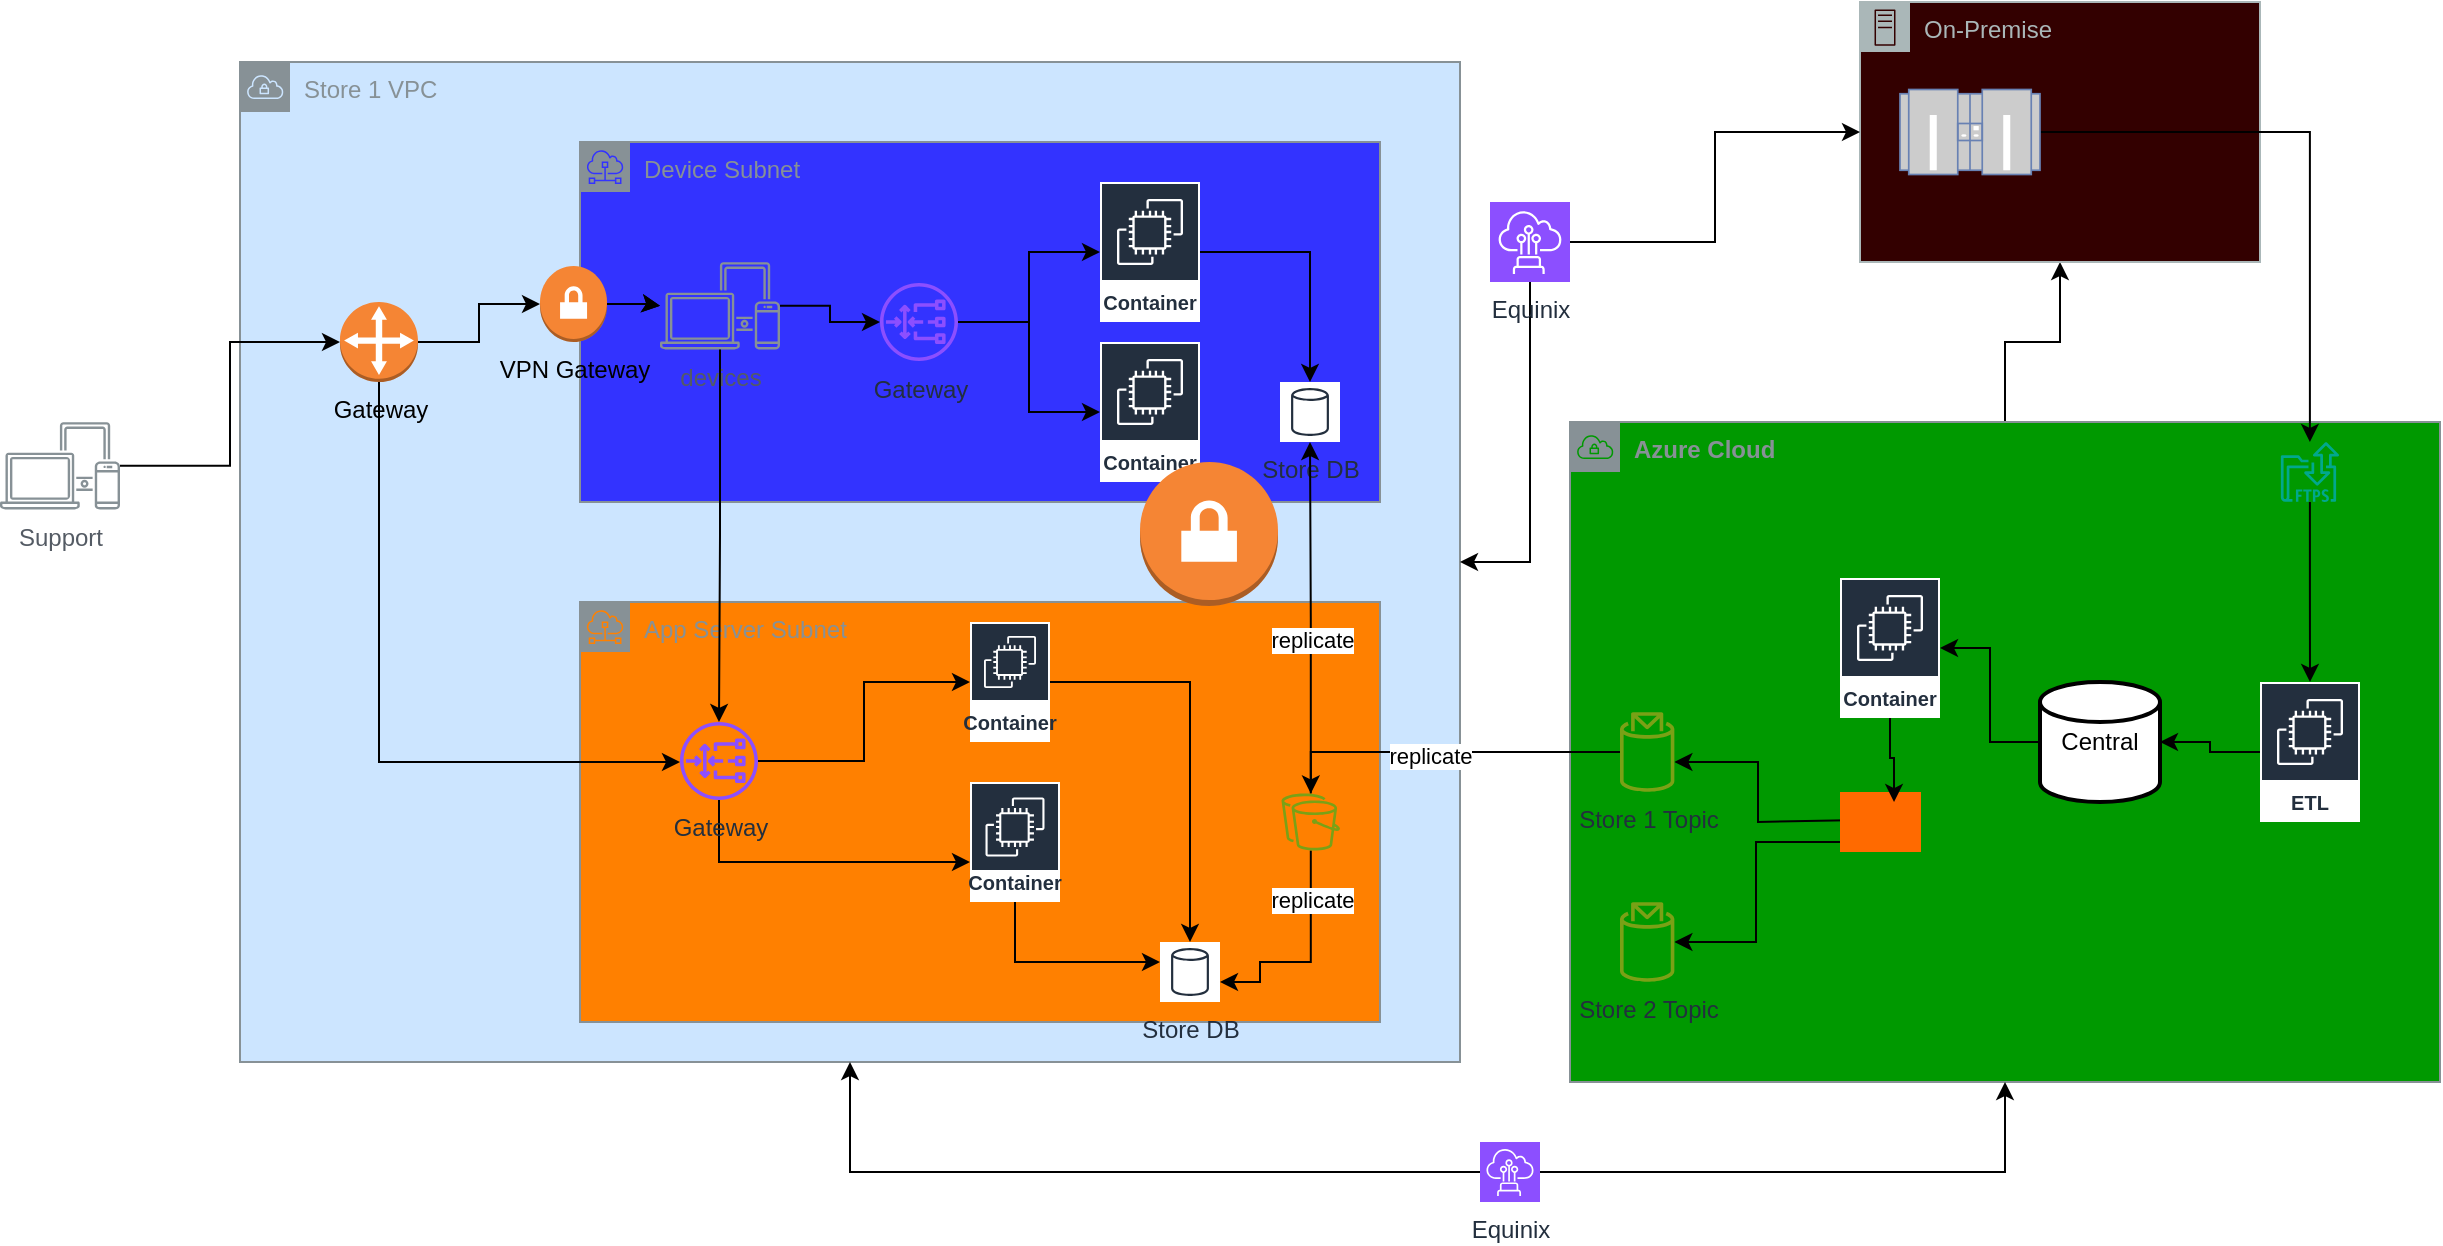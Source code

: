 <mxfile version="26.0.10">
  <diagram name="Page-1" id="Qlt7y49pJGk3R1xusdBs">
    <mxGraphModel dx="1953" dy="591" grid="1" gridSize="10" guides="1" tooltips="1" connect="1" arrows="1" fold="1" page="1" pageScale="1" pageWidth="850" pageHeight="1100" math="0" shadow="0">
      <root>
        <mxCell id="0" />
        <mxCell id="1" parent="0" />
        <mxCell id="Zt9elPk1ecMjoIfViZH1-83" value="" style="edgeStyle=orthogonalEdgeStyle;rounded=0;orthogonalLoop=1;jettySize=auto;html=1;" parent="1" source="Zt9elPk1ecMjoIfViZH1-4" target="Zt9elPk1ecMjoIfViZH1-8" edge="1">
          <mxGeometry relative="1" as="geometry" />
        </mxCell>
        <mxCell id="Zt9elPk1ecMjoIfViZH1-4" value="&lt;b&gt;Azure Cloud&lt;/b&gt;" style="sketch=0;outlineConnect=0;gradientColor=none;html=1;whiteSpace=wrap;fontSize=12;fontStyle=0;shape=mxgraph.aws4.group;grIcon=mxgraph.aws4.group_vpc;strokeColor=#879196;fillColor=#009900;verticalAlign=top;align=left;spacingLeft=30;fontColor=#879196;dashed=0;" parent="1" vertex="1">
          <mxGeometry x="765" y="320" width="435" height="330" as="geometry" />
        </mxCell>
        <mxCell id="Zt9elPk1ecMjoIfViZH1-1" value="Store 1 VPC" style="sketch=0;outlineConnect=0;gradientColor=none;html=1;whiteSpace=wrap;fontSize=12;fontStyle=0;shape=mxgraph.aws4.group;grIcon=mxgraph.aws4.group_vpc;strokeColor=#879196;fillColor=#CCE5FF;verticalAlign=top;align=left;spacingLeft=30;fontColor=#879196;dashed=0;" parent="1" vertex="1">
          <mxGeometry x="100" y="140" width="610" height="500" as="geometry" />
        </mxCell>
        <mxCell id="Zt9elPk1ecMjoIfViZH1-5" value="App Server Subnet" style="sketch=0;outlineConnect=0;gradientColor=none;html=1;whiteSpace=wrap;fontSize=12;fontStyle=0;shape=mxgraph.aws4.group;grIcon=mxgraph.aws4.group_subnet;strokeColor=#879196;fillColor=#FF8000;verticalAlign=top;align=left;spacingLeft=30;fontColor=#879196;dashed=0;" parent="1" vertex="1">
          <mxGeometry x="270" y="410" width="400" height="210" as="geometry" />
        </mxCell>
        <mxCell id="Zt9elPk1ecMjoIfViZH1-7" value="Store DB" style="sketch=0;outlineConnect=0;fontColor=#232F3E;gradientColor=none;strokeColor=#232F3E;fillColor=#ffffff;dashed=0;verticalLabelPosition=bottom;verticalAlign=top;align=center;html=1;fontSize=12;fontStyle=0;aspect=fixed;shape=mxgraph.aws4.resourceIcon;resIcon=mxgraph.aws4.generic_database;" parent="1" vertex="1">
          <mxGeometry x="560" y="580" width="30" height="30" as="geometry" />
        </mxCell>
        <mxCell id="Zt9elPk1ecMjoIfViZH1-8" value="On-Premise" style="sketch=0;outlineConnect=0;gradientColor=none;html=1;whiteSpace=wrap;fontSize=12;fontStyle=0;shape=mxgraph.aws4.group;grIcon=mxgraph.aws4.group_on_premise;strokeColor=#AAB7B8;fillColor=#330000;verticalAlign=top;align=left;spacingLeft=30;fontColor=#AAB7B8;dashed=0;" parent="1" vertex="1">
          <mxGeometry x="910" y="110" width="200" height="130" as="geometry" />
        </mxCell>
        <mxCell id="Zt9elPk1ecMjoIfViZH1-100" style="edgeStyle=orthogonalEdgeStyle;rounded=0;orthogonalLoop=1;jettySize=auto;html=1;" parent="1" source="Zt9elPk1ecMjoIfViZH1-11" target="Zt9elPk1ecMjoIfViZH1-7" edge="1">
          <mxGeometry relative="1" as="geometry" />
        </mxCell>
        <mxCell id="Zt9elPk1ecMjoIfViZH1-11" value="Container" style="sketch=0;outlineConnect=0;fontColor=#232F3E;gradientColor=none;strokeColor=#ffffff;fillColor=#232F3E;dashed=0;verticalLabelPosition=middle;verticalAlign=bottom;align=center;html=1;whiteSpace=wrap;fontSize=10;fontStyle=1;spacing=3;shape=mxgraph.aws4.productIcon;prIcon=mxgraph.aws4.ec2;" parent="1" vertex="1">
          <mxGeometry x="465" y="420" width="40" height="60" as="geometry" />
        </mxCell>
        <mxCell id="Zt9elPk1ecMjoIfViZH1-14" value="" style="group;fillColor=#3333FF;" parent="1" vertex="1" connectable="0">
          <mxGeometry x="270" y="180" width="400" height="180" as="geometry" />
        </mxCell>
        <mxCell id="Zt9elPk1ecMjoIfViZH1-2" value="Device Subnet" style="sketch=0;outlineConnect=0;gradientColor=none;html=1;whiteSpace=wrap;fontSize=12;fontStyle=0;shape=mxgraph.aws4.group;grIcon=mxgraph.aws4.group_subnet;strokeColor=#879196;fillColor=none;verticalAlign=top;align=left;spacingLeft=30;fontColor=#879196;dashed=0;" parent="Zt9elPk1ecMjoIfViZH1-14" vertex="1">
          <mxGeometry width="400" height="180" as="geometry" />
        </mxCell>
        <mxCell id="Zt9elPk1ecMjoIfViZH1-6" value="Store DB" style="sketch=0;outlineConnect=0;fontColor=#232F3E;gradientColor=none;strokeColor=#232F3E;fillColor=#ffffff;dashed=0;verticalLabelPosition=bottom;verticalAlign=top;align=center;html=1;fontSize=12;fontStyle=0;aspect=fixed;shape=mxgraph.aws4.resourceIcon;resIcon=mxgraph.aws4.generic_database;" parent="Zt9elPk1ecMjoIfViZH1-14" vertex="1">
          <mxGeometry x="350" y="120" width="30" height="30" as="geometry" />
        </mxCell>
        <mxCell id="Zt9elPk1ecMjoIfViZH1-32" style="edgeStyle=orthogonalEdgeStyle;rounded=0;orthogonalLoop=1;jettySize=auto;html=1;" parent="Zt9elPk1ecMjoIfViZH1-14" source="Zt9elPk1ecMjoIfViZH1-9" target="Zt9elPk1ecMjoIfViZH1-6" edge="1">
          <mxGeometry relative="1" as="geometry" />
        </mxCell>
        <mxCell id="Zt9elPk1ecMjoIfViZH1-9" value="Container" style="sketch=0;outlineConnect=0;fontColor=#232F3E;gradientColor=none;strokeColor=#ffffff;fillColor=#232F3E;dashed=0;verticalLabelPosition=middle;verticalAlign=bottom;align=center;html=1;whiteSpace=wrap;fontSize=10;fontStyle=1;spacing=3;shape=mxgraph.aws4.productIcon;prIcon=mxgraph.aws4.ec2;" parent="Zt9elPk1ecMjoIfViZH1-14" vertex="1">
          <mxGeometry x="260" y="20" width="50" height="70" as="geometry" />
        </mxCell>
        <mxCell id="Zt9elPk1ecMjoIfViZH1-89" style="edgeStyle=orthogonalEdgeStyle;rounded=0;orthogonalLoop=1;jettySize=auto;html=1;" parent="Zt9elPk1ecMjoIfViZH1-14" source="Zt9elPk1ecMjoIfViZH1-12" target="Zt9elPk1ecMjoIfViZH1-88" edge="1">
          <mxGeometry relative="1" as="geometry" />
        </mxCell>
        <mxCell id="Zt9elPk1ecMjoIfViZH1-12" value="devices" style="sketch=0;outlineConnect=0;gradientColor=none;fontColor=#545B64;strokeColor=none;fillColor=#879196;dashed=0;verticalLabelPosition=bottom;verticalAlign=top;align=center;html=1;fontSize=12;fontStyle=0;aspect=fixed;shape=mxgraph.aws4.illustration_devices;pointerEvents=1" parent="Zt9elPk1ecMjoIfViZH1-14" vertex="1">
          <mxGeometry x="40" y="60" width="60" height="43.8" as="geometry" />
        </mxCell>
        <mxCell id="Zt9elPk1ecMjoIfViZH1-87" value="Container" style="sketch=0;outlineConnect=0;fontColor=#232F3E;gradientColor=none;strokeColor=#ffffff;fillColor=#232F3E;dashed=0;verticalLabelPosition=middle;verticalAlign=bottom;align=center;html=1;whiteSpace=wrap;fontSize=10;fontStyle=1;spacing=3;shape=mxgraph.aws4.productIcon;prIcon=mxgraph.aws4.ec2;" parent="Zt9elPk1ecMjoIfViZH1-14" vertex="1">
          <mxGeometry x="260" y="100" width="50" height="70" as="geometry" />
        </mxCell>
        <mxCell id="Zt9elPk1ecMjoIfViZH1-90" style="edgeStyle=orthogonalEdgeStyle;rounded=0;orthogonalLoop=1;jettySize=auto;html=1;" parent="Zt9elPk1ecMjoIfViZH1-14" source="Zt9elPk1ecMjoIfViZH1-88" target="Zt9elPk1ecMjoIfViZH1-9" edge="1">
          <mxGeometry relative="1" as="geometry" />
        </mxCell>
        <mxCell id="Zt9elPk1ecMjoIfViZH1-91" style="edgeStyle=orthogonalEdgeStyle;rounded=0;orthogonalLoop=1;jettySize=auto;html=1;" parent="Zt9elPk1ecMjoIfViZH1-14" source="Zt9elPk1ecMjoIfViZH1-88" target="Zt9elPk1ecMjoIfViZH1-87" edge="1">
          <mxGeometry relative="1" as="geometry" />
        </mxCell>
        <mxCell id="Zt9elPk1ecMjoIfViZH1-88" value="Gateway" style="sketch=0;outlineConnect=0;fontColor=#232F3E;gradientColor=none;fillColor=#8C4FFF;strokeColor=none;dashed=0;verticalLabelPosition=bottom;verticalAlign=top;align=center;html=1;fontSize=12;fontStyle=0;aspect=fixed;pointerEvents=1;shape=mxgraph.aws4.gateway_load_balancer;" parent="Zt9elPk1ecMjoIfViZH1-14" vertex="1">
          <mxGeometry x="150" y="70.5" width="39" height="39" as="geometry" />
        </mxCell>
        <mxCell id="1UCu62h8_dE0axEYMtPQ-5" value="" style="edgeStyle=orthogonalEdgeStyle;rounded=0;orthogonalLoop=1;jettySize=auto;html=1;" edge="1" parent="Zt9elPk1ecMjoIfViZH1-14" source="1UCu62h8_dE0axEYMtPQ-3" target="Zt9elPk1ecMjoIfViZH1-12">
          <mxGeometry relative="1" as="geometry" />
        </mxCell>
        <mxCell id="1UCu62h8_dE0axEYMtPQ-6" style="edgeStyle=orthogonalEdgeStyle;rounded=0;orthogonalLoop=1;jettySize=auto;html=1;" edge="1" parent="Zt9elPk1ecMjoIfViZH1-14" source="1UCu62h8_dE0axEYMtPQ-3" target="Zt9elPk1ecMjoIfViZH1-12">
          <mxGeometry relative="1" as="geometry" />
        </mxCell>
        <mxCell id="1UCu62h8_dE0axEYMtPQ-3" value="VPN Gateway" style="outlineConnect=0;dashed=0;verticalLabelPosition=bottom;verticalAlign=top;align=center;html=1;shape=mxgraph.aws3.vpn_gateway;fillColor=#F58534;gradientColor=none;" vertex="1" parent="Zt9elPk1ecMjoIfViZH1-14">
          <mxGeometry x="-20" y="62" width="33.5" height="38" as="geometry" />
        </mxCell>
        <mxCell id="Zt9elPk1ecMjoIfViZH1-84" style="edgeStyle=orthogonalEdgeStyle;rounded=0;orthogonalLoop=1;jettySize=auto;html=1;" parent="1" source="Zt9elPk1ecMjoIfViZH1-17" target="Zt9elPk1ecMjoIfViZH1-92" edge="1">
          <mxGeometry relative="1" as="geometry">
            <Array as="points">
              <mxPoint x="170" y="490" />
            </Array>
          </mxGeometry>
        </mxCell>
        <mxCell id="Zt9elPk1ecMjoIfViZH1-17" value="Gateway" style="outlineConnect=0;dashed=0;verticalLabelPosition=bottom;verticalAlign=top;align=center;html=1;shape=mxgraph.aws3.customer_gateway;fillColor=#F58534;gradientColor=none;" parent="1" vertex="1">
          <mxGeometry x="150" y="260" width="39" height="40" as="geometry" />
        </mxCell>
        <mxCell id="Zt9elPk1ecMjoIfViZH1-29" style="edgeStyle=orthogonalEdgeStyle;rounded=0;orthogonalLoop=1;jettySize=auto;html=1;entryX=0;entryY=0.5;entryDx=0;entryDy=0;entryPerimeter=0;" parent="1" source="Zt9elPk1ecMjoIfViZH1-26" target="Zt9elPk1ecMjoIfViZH1-17" edge="1">
          <mxGeometry relative="1" as="geometry" />
        </mxCell>
        <mxCell id="Zt9elPk1ecMjoIfViZH1-26" value="Support" style="sketch=0;outlineConnect=0;gradientColor=none;fontColor=#545B64;strokeColor=none;fillColor=#879196;dashed=0;verticalLabelPosition=bottom;verticalAlign=top;align=center;html=1;fontSize=12;fontStyle=0;aspect=fixed;shape=mxgraph.aws4.illustration_devices;pointerEvents=1" parent="1" vertex="1">
          <mxGeometry x="-20" y="320" width="60" height="43.8" as="geometry" />
        </mxCell>
        <mxCell id="Zt9elPk1ecMjoIfViZH1-38" style="edgeStyle=orthogonalEdgeStyle;rounded=0;orthogonalLoop=1;jettySize=auto;html=1;" parent="1" source="Zt9elPk1ecMjoIfViZH1-35" target="Zt9elPk1ecMjoIfViZH1-6" edge="1">
          <mxGeometry relative="1" as="geometry" />
        </mxCell>
        <mxCell id="Zt9elPk1ecMjoIfViZH1-46" value="replicate" style="edgeLabel;html=1;align=center;verticalAlign=middle;resizable=0;points=[];" parent="Zt9elPk1ecMjoIfViZH1-38" vertex="1" connectable="0">
          <mxGeometry x="-0.134" relative="1" as="geometry">
            <mxPoint as="offset" />
          </mxGeometry>
        </mxCell>
        <mxCell id="Zt9elPk1ecMjoIfViZH1-96" style="edgeStyle=orthogonalEdgeStyle;rounded=0;orthogonalLoop=1;jettySize=auto;html=1;" parent="1" source="Zt9elPk1ecMjoIfViZH1-35" target="Zt9elPk1ecMjoIfViZH1-7" edge="1">
          <mxGeometry relative="1" as="geometry">
            <mxPoint x="664.6" y="549.267" as="sourcePoint" />
            <mxPoint x="605" y="580" as="targetPoint" />
            <Array as="points">
              <mxPoint x="635" y="590" />
              <mxPoint x="610" y="590" />
              <mxPoint x="610" y="600" />
            </Array>
          </mxGeometry>
        </mxCell>
        <mxCell id="Zt9elPk1ecMjoIfViZH1-97" value="replicate" style="edgeLabel;html=1;align=center;verticalAlign=middle;resizable=0;points=[];" parent="Zt9elPk1ecMjoIfViZH1-96" vertex="1" connectable="0">
          <mxGeometry x="-0.567" relative="1" as="geometry">
            <mxPoint as="offset" />
          </mxGeometry>
        </mxCell>
        <mxCell id="Zt9elPk1ecMjoIfViZH1-35" value="" style="sketch=0;outlineConnect=0;fontColor=#232F3E;gradientColor=none;fillColor=#7AA116;strokeColor=none;dashed=0;verticalLabelPosition=bottom;verticalAlign=top;align=center;html=1;fontSize=12;fontStyle=0;aspect=fixed;pointerEvents=1;shape=mxgraph.aws4.replication;" parent="1" vertex="1">
          <mxGeometry x="620.77" y="505" width="29.23" height="30" as="geometry" />
        </mxCell>
        <mxCell id="Zt9elPk1ecMjoIfViZH1-59" style="edgeStyle=orthogonalEdgeStyle;rounded=0;orthogonalLoop=1;jettySize=auto;html=1;" parent="1" source="Zt9elPk1ecMjoIfViZH1-39" target="Zt9elPk1ecMjoIfViZH1-50" edge="1">
          <mxGeometry relative="1" as="geometry" />
        </mxCell>
        <mxCell id="Zt9elPk1ecMjoIfViZH1-39" value="Central" style="strokeWidth=2;html=1;shape=mxgraph.flowchart.database;whiteSpace=wrap;" parent="1" vertex="1">
          <mxGeometry x="1000" y="450" width="60" height="60" as="geometry" />
        </mxCell>
        <mxCell id="Zt9elPk1ecMjoIfViZH1-43" style="edgeStyle=orthogonalEdgeStyle;rounded=0;orthogonalLoop=1;jettySize=auto;html=1;" parent="1" source="Zt9elPk1ecMjoIfViZH1-53" target="Zt9elPk1ecMjoIfViZH1-35" edge="1">
          <mxGeometry relative="1" as="geometry">
            <Array as="points" />
          </mxGeometry>
        </mxCell>
        <mxCell id="Zt9elPk1ecMjoIfViZH1-47" value="replicate" style="edgeLabel;html=1;align=center;verticalAlign=middle;resizable=0;points=[];" parent="Zt9elPk1ecMjoIfViZH1-43" vertex="1" connectable="0">
          <mxGeometry x="0.086" y="2" relative="1" as="geometry">
            <mxPoint as="offset" />
          </mxGeometry>
        </mxCell>
        <mxCell id="Zt9elPk1ecMjoIfViZH1-56" style="edgeStyle=orthogonalEdgeStyle;rounded=0;orthogonalLoop=1;jettySize=auto;html=1;exitX=0.272;exitY=0.467;exitDx=0;exitDy=0;exitPerimeter=0;" parent="1" source="Zt9elPk1ecMjoIfViZH1-40" target="Zt9elPk1ecMjoIfViZH1-53" edge="1">
          <mxGeometry relative="1" as="geometry">
            <Array as="points">
              <mxPoint x="859" y="520" />
              <mxPoint x="859" y="490" />
            </Array>
          </mxGeometry>
        </mxCell>
        <mxCell id="Zt9elPk1ecMjoIfViZH1-40" value="" style="points=[];aspect=fixed;html=1;align=center;shadow=0;dashed=0;fillColor=#FF6A00;strokeColor=none;shape=mxgraph.alibaba_cloud.kafka;" parent="1" vertex="1">
          <mxGeometry x="900" y="505" width="40.5" height="30" as="geometry" />
        </mxCell>
        <mxCell id="Zt9elPk1ecMjoIfViZH1-50" value="Container" style="sketch=0;outlineConnect=0;fontColor=#232F3E;gradientColor=none;strokeColor=#ffffff;fillColor=#232F3E;dashed=0;verticalLabelPosition=middle;verticalAlign=bottom;align=center;html=1;whiteSpace=wrap;fontSize=10;fontStyle=1;spacing=3;shape=mxgraph.aws4.productIcon;prIcon=mxgraph.aws4.ec2;" parent="1" vertex="1">
          <mxGeometry x="900" y="398" width="50" height="70" as="geometry" />
        </mxCell>
        <mxCell id="Zt9elPk1ecMjoIfViZH1-53" value="Store 1 Topic" style="sketch=0;outlineConnect=0;fontColor=#232F3E;gradientColor=none;fillColor=#7AA116;strokeColor=none;dashed=0;verticalLabelPosition=bottom;verticalAlign=top;align=center;html=1;fontSize=12;fontStyle=0;aspect=fixed;pointerEvents=1;shape=mxgraph.aws4.topic_2;" parent="1" vertex="1">
          <mxGeometry x="790" y="465" width="27.18" height="40" as="geometry" />
        </mxCell>
        <mxCell id="Zt9elPk1ecMjoIfViZH1-54" value="" style="edgeStyle=orthogonalEdgeStyle;rounded=0;orthogonalLoop=1;jettySize=auto;html=1;" parent="1" source="Zt9elPk1ecMjoIfViZH1-40" target="Zt9elPk1ecMjoIfViZH1-71" edge="1">
          <mxGeometry relative="1" as="geometry">
            <mxPoint x="858" y="510" as="sourcePoint" />
            <mxPoint x="649" y="530" as="targetPoint" />
            <Array as="points">
              <mxPoint x="858" y="530" />
              <mxPoint x="858" y="580" />
            </Array>
          </mxGeometry>
        </mxCell>
        <mxCell id="Zt9elPk1ecMjoIfViZH1-57" style="edgeStyle=orthogonalEdgeStyle;rounded=0;orthogonalLoop=1;jettySize=auto;html=1;entryX=0.667;entryY=0.167;entryDx=0;entryDy=0;entryPerimeter=0;" parent="1" source="Zt9elPk1ecMjoIfViZH1-50" target="Zt9elPk1ecMjoIfViZH1-40" edge="1">
          <mxGeometry relative="1" as="geometry" />
        </mxCell>
        <mxCell id="Zt9elPk1ecMjoIfViZH1-64" style="edgeStyle=orthogonalEdgeStyle;rounded=0;orthogonalLoop=1;jettySize=auto;html=1;" parent="1" source="Zt9elPk1ecMjoIfViZH1-61" target="Zt9elPk1ecMjoIfViZH1-63" edge="1">
          <mxGeometry relative="1" as="geometry" />
        </mxCell>
        <mxCell id="Zt9elPk1ecMjoIfViZH1-61" value="" style="fontColor=#0066CC;verticalAlign=top;verticalLabelPosition=bottom;labelPosition=center;align=center;html=1;outlineConnect=0;fillColor=#CCCCCC;strokeColor=#6881B3;gradientColor=none;gradientDirection=north;strokeWidth=2;shape=mxgraph.networks.mainframe;" parent="1" vertex="1">
          <mxGeometry x="930" y="153.75" width="70" height="42.5" as="geometry" />
        </mxCell>
        <mxCell id="Zt9elPk1ecMjoIfViZH1-69" style="edgeStyle=orthogonalEdgeStyle;rounded=0;orthogonalLoop=1;jettySize=auto;html=1;" parent="1" source="Zt9elPk1ecMjoIfViZH1-63" target="Zt9elPk1ecMjoIfViZH1-68" edge="1">
          <mxGeometry relative="1" as="geometry" />
        </mxCell>
        <mxCell id="Zt9elPk1ecMjoIfViZH1-63" value="" style="sketch=0;outlineConnect=0;fontColor=#232F3E;gradientColor=none;fillColor=#01A88D;strokeColor=none;dashed=0;verticalLabelPosition=bottom;verticalAlign=top;align=center;html=1;fontSize=12;fontStyle=0;aspect=fixed;shape=mxgraph.aws4.transfer_for_ftps_resource;" parent="1" vertex="1">
          <mxGeometry x="1120.38" y="330" width="29.24" height="30" as="geometry" />
        </mxCell>
        <mxCell id="Zt9elPk1ecMjoIfViZH1-67" style="edgeStyle=orthogonalEdgeStyle;rounded=0;orthogonalLoop=1;jettySize=auto;html=1;exitX=1;exitY=0.5;exitDx=0;exitDy=0;exitPerimeter=0;" parent="1" source="Zt9elPk1ecMjoIfViZH1-65" target="Zt9elPk1ecMjoIfViZH1-8" edge="1">
          <mxGeometry relative="1" as="geometry" />
        </mxCell>
        <mxCell id="Zt9elPk1ecMjoIfViZH1-79" style="edgeStyle=orthogonalEdgeStyle;rounded=0;orthogonalLoop=1;jettySize=auto;html=1;exitX=0.5;exitY=1;exitDx=0;exitDy=0;exitPerimeter=0;" parent="1" source="Zt9elPk1ecMjoIfViZH1-65" target="Zt9elPk1ecMjoIfViZH1-1" edge="1">
          <mxGeometry relative="1" as="geometry" />
        </mxCell>
        <mxCell id="Zt9elPk1ecMjoIfViZH1-65" value="Equinix" style="sketch=0;points=[[0,0,0],[0.25,0,0],[0.5,0,0],[0.75,0,0],[1,0,0],[0,1,0],[0.25,1,0],[0.5,1,0],[0.75,1,0],[1,1,0],[0,0.25,0],[0,0.5,0],[0,0.75,0],[1,0.25,0],[1,0.5,0],[1,0.75,0]];outlineConnect=0;fontColor=#232F3E;fillColor=#8C4FFF;strokeColor=#ffffff;dashed=0;verticalLabelPosition=bottom;verticalAlign=top;align=center;html=1;fontSize=12;fontStyle=0;aspect=fixed;shape=mxgraph.aws4.resourceIcon;resIcon=mxgraph.aws4.direct_connect;" parent="1" vertex="1">
          <mxGeometry x="725" y="210" width="40" height="40" as="geometry" />
        </mxCell>
        <mxCell id="Zt9elPk1ecMjoIfViZH1-68" value="ETL" style="sketch=0;outlineConnect=0;fontColor=#232F3E;gradientColor=none;strokeColor=#ffffff;fillColor=#232F3E;dashed=0;verticalLabelPosition=middle;verticalAlign=bottom;align=center;html=1;whiteSpace=wrap;fontSize=10;fontStyle=1;spacing=3;shape=mxgraph.aws4.productIcon;prIcon=mxgraph.aws4.ec2;" parent="1" vertex="1">
          <mxGeometry x="1110" y="450" width="50" height="70" as="geometry" />
        </mxCell>
        <mxCell id="Zt9elPk1ecMjoIfViZH1-70" style="edgeStyle=orthogonalEdgeStyle;rounded=0;orthogonalLoop=1;jettySize=auto;html=1;entryX=1;entryY=0.5;entryDx=0;entryDy=0;entryPerimeter=0;" parent="1" source="Zt9elPk1ecMjoIfViZH1-68" target="Zt9elPk1ecMjoIfViZH1-39" edge="1">
          <mxGeometry relative="1" as="geometry" />
        </mxCell>
        <mxCell id="Zt9elPk1ecMjoIfViZH1-71" value="Store 2 Topic" style="sketch=0;outlineConnect=0;fontColor=#232F3E;gradientColor=none;fillColor=#7AA116;strokeColor=none;dashed=0;verticalLabelPosition=bottom;verticalAlign=top;align=center;html=1;fontSize=12;fontStyle=0;aspect=fixed;pointerEvents=1;shape=mxgraph.aws4.topic_2;" parent="1" vertex="1">
          <mxGeometry x="790" y="560" width="27.18" height="40" as="geometry" />
        </mxCell>
        <mxCell id="Zt9elPk1ecMjoIfViZH1-81" style="edgeStyle=orthogonalEdgeStyle;rounded=0;orthogonalLoop=1;jettySize=auto;html=1;" parent="1" source="Zt9elPk1ecMjoIfViZH1-80" target="Zt9elPk1ecMjoIfViZH1-1" edge="1">
          <mxGeometry relative="1" as="geometry" />
        </mxCell>
        <mxCell id="Zt9elPk1ecMjoIfViZH1-82" style="edgeStyle=orthogonalEdgeStyle;rounded=0;orthogonalLoop=1;jettySize=auto;html=1;" parent="1" source="Zt9elPk1ecMjoIfViZH1-80" target="Zt9elPk1ecMjoIfViZH1-4" edge="1">
          <mxGeometry relative="1" as="geometry" />
        </mxCell>
        <mxCell id="Zt9elPk1ecMjoIfViZH1-80" value="Equinix" style="sketch=0;points=[[0,0,0],[0.25,0,0],[0.5,0,0],[0.75,0,0],[1,0,0],[0,1,0],[0.25,1,0],[0.5,1,0],[0.75,1,0],[1,1,0],[0,0.25,0],[0,0.5,0],[0,0.75,0],[1,0.25,0],[1,0.5,0],[1,0.75,0]];outlineConnect=0;fontColor=#232F3E;fillColor=#8C4FFF;strokeColor=#ffffff;dashed=0;verticalLabelPosition=bottom;verticalAlign=top;align=center;html=1;fontSize=12;fontStyle=0;aspect=fixed;shape=mxgraph.aws4.resourceIcon;resIcon=mxgraph.aws4.direct_connect;" parent="1" vertex="1">
          <mxGeometry x="720" y="680" width="30" height="30" as="geometry" />
        </mxCell>
        <mxCell id="Zt9elPk1ecMjoIfViZH1-94" style="edgeStyle=orthogonalEdgeStyle;rounded=0;orthogonalLoop=1;jettySize=auto;html=1;" parent="1" source="Zt9elPk1ecMjoIfViZH1-92" target="Zt9elPk1ecMjoIfViZH1-11" edge="1">
          <mxGeometry relative="1" as="geometry" />
        </mxCell>
        <mxCell id="Zt9elPk1ecMjoIfViZH1-99" style="edgeStyle=orthogonalEdgeStyle;rounded=0;orthogonalLoop=1;jettySize=auto;html=1;" parent="1" source="Zt9elPk1ecMjoIfViZH1-92" target="Zt9elPk1ecMjoIfViZH1-98" edge="1">
          <mxGeometry relative="1" as="geometry">
            <Array as="points">
              <mxPoint x="340" y="540" />
            </Array>
          </mxGeometry>
        </mxCell>
        <mxCell id="Zt9elPk1ecMjoIfViZH1-92" value="Gateway" style="sketch=0;outlineConnect=0;fontColor=#232F3E;gradientColor=none;fillColor=#8C4FFF;strokeColor=none;dashed=0;verticalLabelPosition=bottom;verticalAlign=top;align=center;html=1;fontSize=12;fontStyle=0;aspect=fixed;pointerEvents=1;shape=mxgraph.aws4.gateway_load_balancer;" parent="1" vertex="1">
          <mxGeometry x="320" y="470" width="39" height="39" as="geometry" />
        </mxCell>
        <mxCell id="Zt9elPk1ecMjoIfViZH1-93" style="edgeStyle=orthogonalEdgeStyle;rounded=0;orthogonalLoop=1;jettySize=auto;html=1;" parent="1" source="Zt9elPk1ecMjoIfViZH1-12" target="Zt9elPk1ecMjoIfViZH1-92" edge="1">
          <mxGeometry relative="1" as="geometry" />
        </mxCell>
        <mxCell id="Zt9elPk1ecMjoIfViZH1-101" style="edgeStyle=orthogonalEdgeStyle;rounded=0;orthogonalLoop=1;jettySize=auto;html=1;" parent="1" source="Zt9elPk1ecMjoIfViZH1-98" target="Zt9elPk1ecMjoIfViZH1-7" edge="1">
          <mxGeometry relative="1" as="geometry">
            <Array as="points">
              <mxPoint x="488" y="590" />
            </Array>
          </mxGeometry>
        </mxCell>
        <mxCell id="Zt9elPk1ecMjoIfViZH1-98" value="Container" style="sketch=0;outlineConnect=0;fontColor=#232F3E;gradientColor=none;strokeColor=#ffffff;fillColor=#232F3E;dashed=0;verticalLabelPosition=middle;verticalAlign=bottom;align=center;html=1;whiteSpace=wrap;fontSize=10;fontStyle=1;spacing=3;shape=mxgraph.aws4.productIcon;prIcon=mxgraph.aws4.ec2;" parent="1" vertex="1">
          <mxGeometry x="465" y="500" width="45" height="60" as="geometry" />
        </mxCell>
        <mxCell id="1UCu62h8_dE0axEYMtPQ-1" value="" style="outlineConnect=0;dashed=0;verticalLabelPosition=bottom;verticalAlign=top;align=center;html=1;shape=mxgraph.aws3.vpn_gateway;fillColor=#F58534;gradientColor=none;" vertex="1" parent="1">
          <mxGeometry x="550" y="340" width="69" height="72" as="geometry" />
        </mxCell>
        <mxCell id="1UCu62h8_dE0axEYMtPQ-2" value="" style="edgeStyle=orthogonalEdgeStyle;rounded=0;orthogonalLoop=1;jettySize=auto;html=1;" edge="1" parent="1" source="Zt9elPk1ecMjoIfViZH1-17" target="1UCu62h8_dE0axEYMtPQ-3">
          <mxGeometry relative="1" as="geometry">
            <mxPoint x="189" y="280" as="sourcePoint" />
            <mxPoint x="270" y="270" as="targetPoint" />
          </mxGeometry>
        </mxCell>
      </root>
    </mxGraphModel>
  </diagram>
</mxfile>
